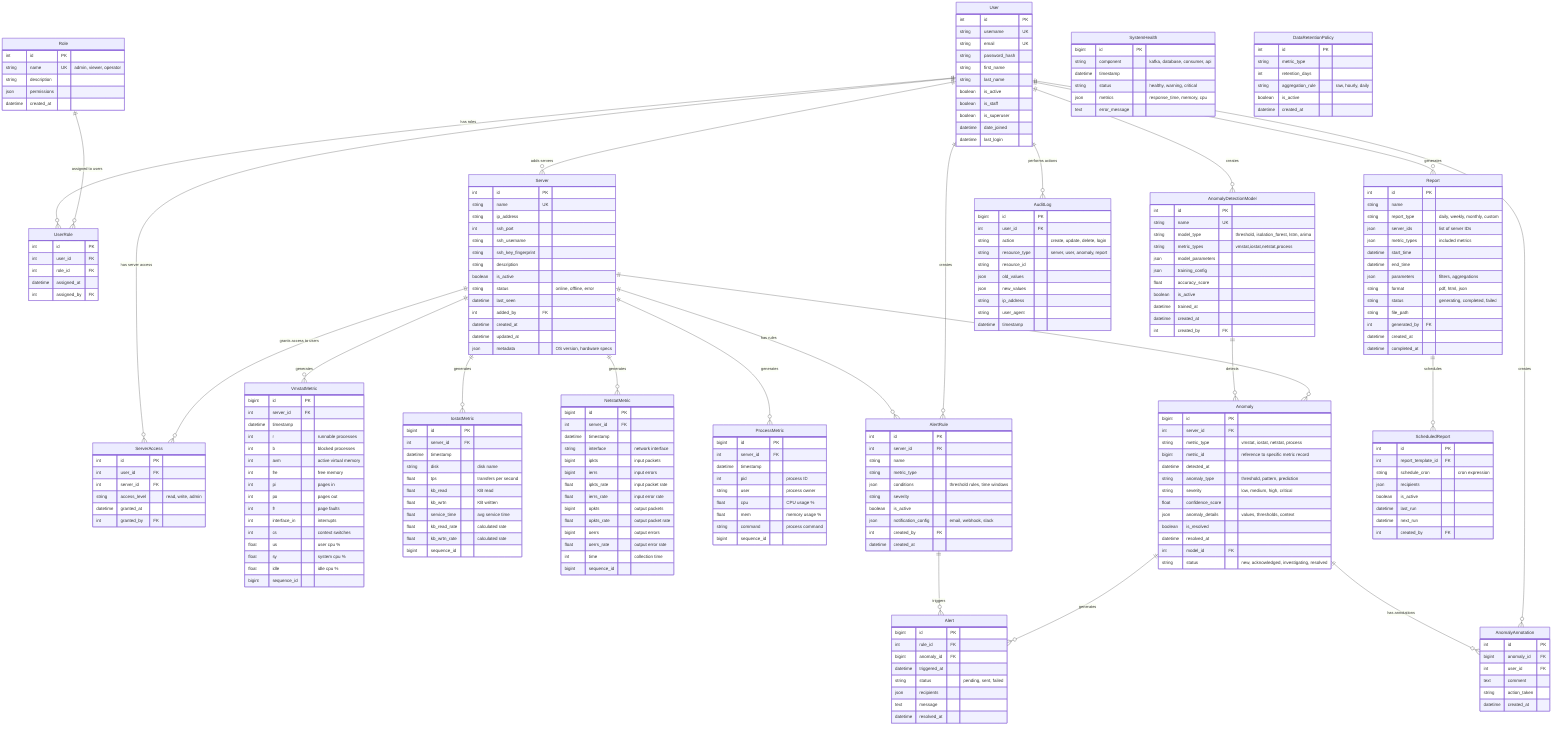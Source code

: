 erDiagram
    %% Authentication & Authorization
    User {
        int id PK
        string username UK
        string email UK
        string password_hash
        string first_name
        string last_name
        boolean is_active
        boolean is_staff
        boolean is_superuser
        datetime date_joined
        datetime last_login
    }
    
    Role {
        int id PK
        string name UK "admin, viewer, operator"
        string description
        json permissions
        datetime created_at
    }
    
    UserRole {
        int id PK
        int user_id FK
        int role_id FK
        datetime assigned_at
        int assigned_by FK
    }

    %% Server Management
    Server {
        int id PK
        string name UK
        string ip_address
        int ssh_port
        string ssh_username
        string ssh_key_fingerprint
        string description
        boolean is_active
        string status "online, offline, error"
        datetime last_seen
        int added_by FK
        datetime created_at
        datetime updated_at
        json metadata "OS version, hardware specs"
    }
    
    ServerAccess {
        int id PK
        int user_id FK
        int server_id FK
        string access_level "read, write, admin"
        datetime granted_at
        int granted_by FK
    }

    %% Metrics Tables
    VmstatMetric {
        bigint id PK
        int server_id FK
        datetime timestamp
        int r "runnable processes"
        int b "blocked processes"
        int avm "active virtual memory"
        int fre "free memory"
        int pi "pages in"
        int po "pages out"
        int fr "page faults"
        int interface_in "interrupts"
        int cs "context switches"
        float us "user cpu %"
        float sy "system cpu %"
        float idle "idle cpu %"
        bigint sequence_id
    }
    
    IostatMetric {
        bigint id PK
        int server_id FK
        datetime timestamp
        string disk "disk name"
        float tps "transfers per second"
        float kb_read "KB read"
        float kb_wrtn "KB written"
        float service_time "avg service time"
        float kb_read_rate "calculated rate"
        float kb_wrtn_rate "calculated rate"
        bigint sequence_id
    }
    
    NetstatMetric {
        bigint id PK
        int server_id FK
        datetime timestamp
        string interface "network interface"
        bigint ipkts "input packets"
        bigint ierrs "input errors"
        float ipkts_rate "input packet rate"
        float ierrs_rate "input error rate"
        bigint opkts "output packets"
        float opkts_rate "output packet rate"
        bigint oerrs "output errors"
        float oerrs_rate "output error rate"
        int time "collection time"
        bigint sequence_id
    }
    
    ProcessMetric {
        bigint id PK
        int server_id FK
        datetime timestamp
        int pid "process ID"
        string user "process owner"
        float cpu "CPU usage %"
        float mem "memory usage %"
        string command "process command"
        bigint sequence_id
    }

    %% Anomaly Detection & ML
    AnomalyDetectionModel {
        int id PK
        string name UK
        string model_type "threshold, isolation_forest, lstm, arima"
        string metric_types "vmstat,iostat,netstat,process"
        json model_parameters
        json training_config
        float accuracy_score
        boolean is_active
        datetime trained_at
        datetime created_at
        int created_by FK
    }
    
    Anomaly {
        bigint id PK
        int server_id FK
        string metric_type "vmstat, iostat, netstat, process"
        bigint metric_id "reference to specific metric record"
        datetime detected_at
        string anomaly_type "threshold, pattern, prediction"
        string severity "low, medium, high, critical"
        float confidence_score
        json anomaly_details "values, thresholds, context"
        boolean is_resolved
        datetime resolved_at
        int model_id FK
        string status "new, acknowledged, investigating, resolved"
    }
    
    AnomalyAnnotation {
        int id PK
        bigint anomaly_id FK
        int user_id FK
        text comment
        string action_taken
        datetime created_at
    }

    %% Alerting System
    AlertRule {
        int id PK
        int server_id FK
        string name
        string metric_type
        json conditions "threshold rules, time windows"
        string severity
        boolean is_active
        json notification_config "email, webhook, slack"
        int created_by FK
        datetime created_at
    }
    
    Alert {
        bigint id PK
        int rule_id FK
        bigint anomaly_id FK
        datetime triggered_at
        string status "pending, sent, failed"
        json recipients
        text message
        datetime resolved_at
    }

    %% Reporting
    Report {
        int id PK
        string name
        string report_type "daily, weekly, monthly, custom"
        json server_ids "list of server IDs"
        json metric_types "included metrics"
        datetime start_time
        datetime end_time
        json parameters "filters, aggregations"
        string format "pdf, html, json"
        string status "generating, completed, failed"
        string file_path
        int generated_by FK
        datetime created_at
        datetime completed_at
    }
    
    ScheduledReport {
        int id PK
        int report_template_id FK
        string schedule_cron "cron expression"
        json recipients
        boolean is_active
        datetime last_run
        datetime next_run
        int created_by FK
    }

    %% System Monitoring
    SystemHealth {
        bigint id PK
        string component "kafka, database, consumer, api"
        datetime timestamp
        string status "healthy, warning, critical"
        json metrics "response_time, memory, cpu"
        text error_message
    }
    
    DataRetentionPolicy {
        int id PK
        string metric_type
        int retention_days
        string aggregation_rule "raw, hourly, daily"
        boolean is_active
        datetime created_at
    }

    %% Audit Trail
    AuditLog {
        bigint id PK
        int user_id FK
        string action "create, update, delete, login"
        string resource_type "server, user, anomaly, report"
        string resource_id
        json old_values
        json new_values
        string ip_address
        string user_agent
        datetime timestamp
    }

    %% Relationships
    User ||--o{ UserRole : "has roles"
    Role ||--o{ UserRole : "assigned to users"
    User ||--o{ Server : "adds servers"
    User ||--o{ ServerAccess : "has server access"
    Server ||--o{ ServerAccess : "grants access to users"
    
    Server ||--o{ VmstatMetric : "generates"
    Server ||--o{ IostatMetric : "generates"
    Server ||--o{ NetstatMetric : "generates"
    Server ||--o{ ProcessMetric : "generates"
    
    User ||--o{ AnomalyDetectionModel : "creates"
    AnomalyDetectionModel ||--o{ Anomaly : "detects"
    Server ||--o{ Anomaly : "has anomalies"
    Anomaly ||--o{ AnomalyAnnotation : "has annotations"
    User ||--o{ AnomalyAnnotation : "creates"
    
    Server ||--o{ AlertRule : "has rules"
    User ||--o{ AlertRule : "creates"
    AlertRule ||--o{ Alert : "triggers"
    Anomaly ||--o{ Alert : "generates"
    
    User ||--o{ Report : "generates"
    Report ||--o{ ScheduledReport : "schedules"
    
    User ||--o{ AuditLog : "performs actions"